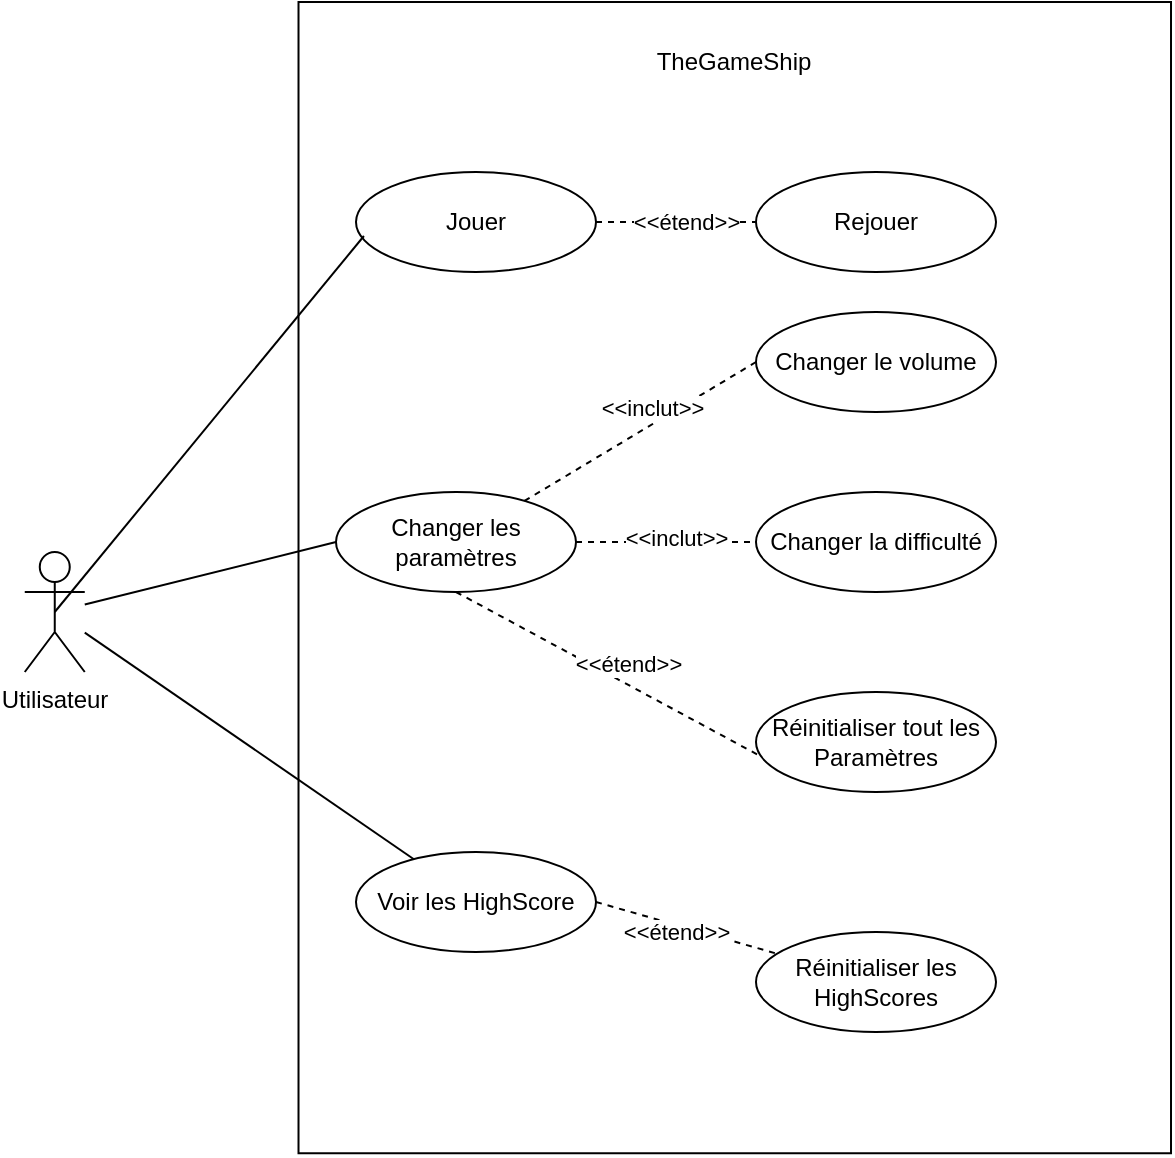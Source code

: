 <mxfile version="15.9.4" type="device"><diagram id="XX2lSRe-oIqYY0IE_a-8" name="Page-1"><mxGraphModel dx="1365" dy="755" grid="1" gridSize="10" guides="1" tooltips="1" connect="1" arrows="1" fold="1" page="1" pageScale="1" pageWidth="850" pageHeight="1100" math="0" shadow="0"><root><mxCell id="0"/><mxCell id="1" parent="0"/><mxCell id="GWruT4AWQ2PosgHC4Amh-2" value="" style="rounded=0;whiteSpace=wrap;html=1;rotation=90;" parent="1" vertex="1"><mxGeometry x="161.57" y="114.69" width="575.62" height="436.25" as="geometry"/></mxCell><mxCell id="GWruT4AWQ2PosgHC4Amh-3" value="&lt;div&gt;Utilisateur&lt;/div&gt;" style="shape=umlActor;verticalLabelPosition=bottom;verticalAlign=top;html=1;outlineConnect=0;" parent="1" vertex="1"><mxGeometry x="94.38" y="320" width="30" height="60" as="geometry"/></mxCell><mxCell id="GWruT4AWQ2PosgHC4Amh-6" value="TheGameShip" style="text;html=1;strokeColor=none;fillColor=none;align=center;verticalAlign=middle;whiteSpace=wrap;rounded=0;" parent="1" vertex="1"><mxGeometry x="419.38" y="60" width="60" height="30" as="geometry"/></mxCell><mxCell id="GWruT4AWQ2PosgHC4Amh-7" value="Jouer" style="ellipse;whiteSpace=wrap;html=1;" parent="1" vertex="1"><mxGeometry x="260" y="130" width="120" height="50" as="geometry"/></mxCell><mxCell id="GWruT4AWQ2PosgHC4Amh-8" value="Changer les paramètres" style="ellipse;whiteSpace=wrap;html=1;" parent="1" vertex="1"><mxGeometry x="250" y="290" width="120" height="50" as="geometry"/></mxCell><mxCell id="GWruT4AWQ2PosgHC4Amh-10" value="Voir les HighScore" style="ellipse;whiteSpace=wrap;html=1;" parent="1" vertex="1"><mxGeometry x="260" y="470" width="120" height="50" as="geometry"/></mxCell><mxCell id="GWruT4AWQ2PosgHC4Amh-12" value="Changer le volume" style="ellipse;whiteSpace=wrap;html=1;" parent="1" vertex="1"><mxGeometry x="460" y="200" width="120" height="50" as="geometry"/></mxCell><mxCell id="GWruT4AWQ2PosgHC4Amh-13" value="Changer la difficulté" style="ellipse;whiteSpace=wrap;html=1;" parent="1" vertex="1"><mxGeometry x="460" y="290" width="120" height="50" as="geometry"/></mxCell><mxCell id="GWruT4AWQ2PosgHC4Amh-17" value="" style="endArrow=none;html=1;rounded=0;" parent="1" source="GWruT4AWQ2PosgHC4Amh-3" target="GWruT4AWQ2PosgHC4Amh-10" edge="1"><mxGeometry width="50" height="50" relative="1" as="geometry"><mxPoint x="400" y="410" as="sourcePoint"/><mxPoint x="450" y="360" as="targetPoint"/></mxGeometry></mxCell><mxCell id="GWruT4AWQ2PosgHC4Amh-18" value="" style="endArrow=none;html=1;rounded=0;entryX=0;entryY=0.5;entryDx=0;entryDy=0;" parent="1" source="GWruT4AWQ2PosgHC4Amh-3" target="GWruT4AWQ2PosgHC4Amh-8" edge="1"><mxGeometry width="50" height="50" relative="1" as="geometry"><mxPoint x="400" y="410" as="sourcePoint"/><mxPoint x="450" y="360" as="targetPoint"/></mxGeometry></mxCell><mxCell id="GWruT4AWQ2PosgHC4Amh-19" value="" style="endArrow=none;html=1;rounded=0;entryX=0.033;entryY=0.64;entryDx=0;entryDy=0;entryPerimeter=0;exitX=0.5;exitY=0.5;exitDx=0;exitDy=0;exitPerimeter=0;" parent="1" source="GWruT4AWQ2PosgHC4Amh-3" target="GWruT4AWQ2PosgHC4Amh-7" edge="1"><mxGeometry width="50" height="50" relative="1" as="geometry"><mxPoint x="400" y="410" as="sourcePoint"/><mxPoint x="450" y="360" as="targetPoint"/></mxGeometry></mxCell><mxCell id="GWruT4AWQ2PosgHC4Amh-20" value="Rejouer" style="ellipse;whiteSpace=wrap;html=1;" parent="1" vertex="1"><mxGeometry x="460" y="130" width="120" height="50" as="geometry"/></mxCell><mxCell id="GWruT4AWQ2PosgHC4Amh-24" value="" style="endArrow=none;dashed=1;html=1;rounded=0;exitX=1;exitY=0.5;exitDx=0;exitDy=0;" parent="1" source="GWruT4AWQ2PosgHC4Amh-8" target="GWruT4AWQ2PosgHC4Amh-13" edge="1"><mxGeometry width="50" height="50" relative="1" as="geometry"><mxPoint x="400" y="380" as="sourcePoint"/><mxPoint x="450" y="330" as="targetPoint"/></mxGeometry></mxCell><mxCell id="GWruT4AWQ2PosgHC4Amh-25" value="&amp;lt;&amp;lt;inclut&amp;gt;&amp;gt;" style="edgeLabel;html=1;align=center;verticalAlign=middle;resizable=0;points=[];" parent="GWruT4AWQ2PosgHC4Amh-24" vertex="1" connectable="0"><mxGeometry x="-0.225" y="-3" relative="1" as="geometry"><mxPoint x="15" y="-5" as="offset"/></mxGeometry></mxCell><mxCell id="GWruT4AWQ2PosgHC4Amh-26" value="" style="endArrow=none;dashed=1;html=1;rounded=0;exitX=1;exitY=0.5;exitDx=0;exitDy=0;entryX=0;entryY=0.5;entryDx=0;entryDy=0;" parent="1" source="GWruT4AWQ2PosgHC4Amh-7" target="GWruT4AWQ2PosgHC4Amh-20" edge="1"><mxGeometry width="50" height="50" relative="1" as="geometry"><mxPoint x="400" y="380" as="sourcePoint"/><mxPoint x="450" y="330" as="targetPoint"/></mxGeometry></mxCell><mxCell id="GWruT4AWQ2PosgHC4Amh-27" value="&amp;lt;&amp;lt;étend&amp;gt;&amp;gt;" style="edgeLabel;html=1;align=center;verticalAlign=middle;resizable=0;points=[];" parent="GWruT4AWQ2PosgHC4Amh-26" vertex="1" connectable="0"><mxGeometry x="-0.244" y="-2" relative="1" as="geometry"><mxPoint x="15" y="-2" as="offset"/></mxGeometry></mxCell><mxCell id="GWruT4AWQ2PosgHC4Amh-28" value="" style="endArrow=none;dashed=1;html=1;rounded=0;entryX=0;entryY=0.5;entryDx=0;entryDy=0;" parent="1" source="GWruT4AWQ2PosgHC4Amh-8" target="GWruT4AWQ2PosgHC4Amh-12" edge="1"><mxGeometry width="50" height="50" relative="1" as="geometry"><mxPoint x="400" y="380" as="sourcePoint"/><mxPoint x="450" y="330" as="targetPoint"/></mxGeometry></mxCell><mxCell id="GWruT4AWQ2PosgHC4Amh-29" value="&amp;lt;&amp;lt;inclut&amp;gt;&amp;gt;" style="edgeLabel;html=1;align=center;verticalAlign=middle;resizable=0;points=[];" parent="GWruT4AWQ2PosgHC4Amh-28" vertex="1" connectable="0"><mxGeometry x="0.359" y="-1" relative="1" as="geometry"><mxPoint x="-15" as="offset"/></mxGeometry></mxCell><mxCell id="GWruT4AWQ2PosgHC4Amh-30" value="Réinitialiser les HighScores" style="ellipse;whiteSpace=wrap;html=1;" parent="1" vertex="1"><mxGeometry x="460" y="510" width="120" height="50" as="geometry"/></mxCell><mxCell id="GWruT4AWQ2PosgHC4Amh-31" value="" style="endArrow=none;dashed=1;html=1;rounded=0;exitX=1;exitY=0.5;exitDx=0;exitDy=0;" parent="1" source="GWruT4AWQ2PosgHC4Amh-10" target="GWruT4AWQ2PosgHC4Amh-30" edge="1"><mxGeometry width="50" height="50" relative="1" as="geometry"><mxPoint x="430" y="370" as="sourcePoint"/><mxPoint x="480" y="320" as="targetPoint"/></mxGeometry></mxCell><mxCell id="GWruT4AWQ2PosgHC4Amh-32" value="&amp;lt;&amp;lt;étend&amp;gt;&amp;gt;" style="edgeLabel;html=1;align=center;verticalAlign=middle;resizable=0;points=[];" parent="GWruT4AWQ2PosgHC4Amh-31" vertex="1" connectable="0"><mxGeometry x="-0.398" y="-2" relative="1" as="geometry"><mxPoint x="13" y="5" as="offset"/></mxGeometry></mxCell><mxCell id="GWruT4AWQ2PosgHC4Amh-33" value="Réinitialiser tout les Paramètres" style="ellipse;whiteSpace=wrap;html=1;" parent="1" vertex="1"><mxGeometry x="460" y="390" width="120" height="50" as="geometry"/></mxCell><mxCell id="GWruT4AWQ2PosgHC4Amh-34" value="" style="endArrow=none;dashed=1;html=1;rounded=0;exitX=0.5;exitY=1;exitDx=0;exitDy=0;entryX=0.015;entryY=0.637;entryDx=0;entryDy=0;entryPerimeter=0;" parent="1" source="GWruT4AWQ2PosgHC4Amh-8" target="GWruT4AWQ2PosgHC4Amh-33" edge="1"><mxGeometry width="50" height="50" relative="1" as="geometry"><mxPoint x="430" y="460" as="sourcePoint"/><mxPoint x="480" y="410" as="targetPoint"/></mxGeometry></mxCell><mxCell id="GWruT4AWQ2PosgHC4Amh-35" value="&amp;lt;&amp;lt;étend&amp;gt;&amp;gt;" style="edgeLabel;html=1;align=center;verticalAlign=middle;resizable=0;points=[];" parent="GWruT4AWQ2PosgHC4Amh-34" vertex="1" connectable="0"><mxGeometry x="0.14" y="-1" relative="1" as="geometry"><mxPoint y="-12" as="offset"/></mxGeometry></mxCell></root></mxGraphModel></diagram></mxfile>